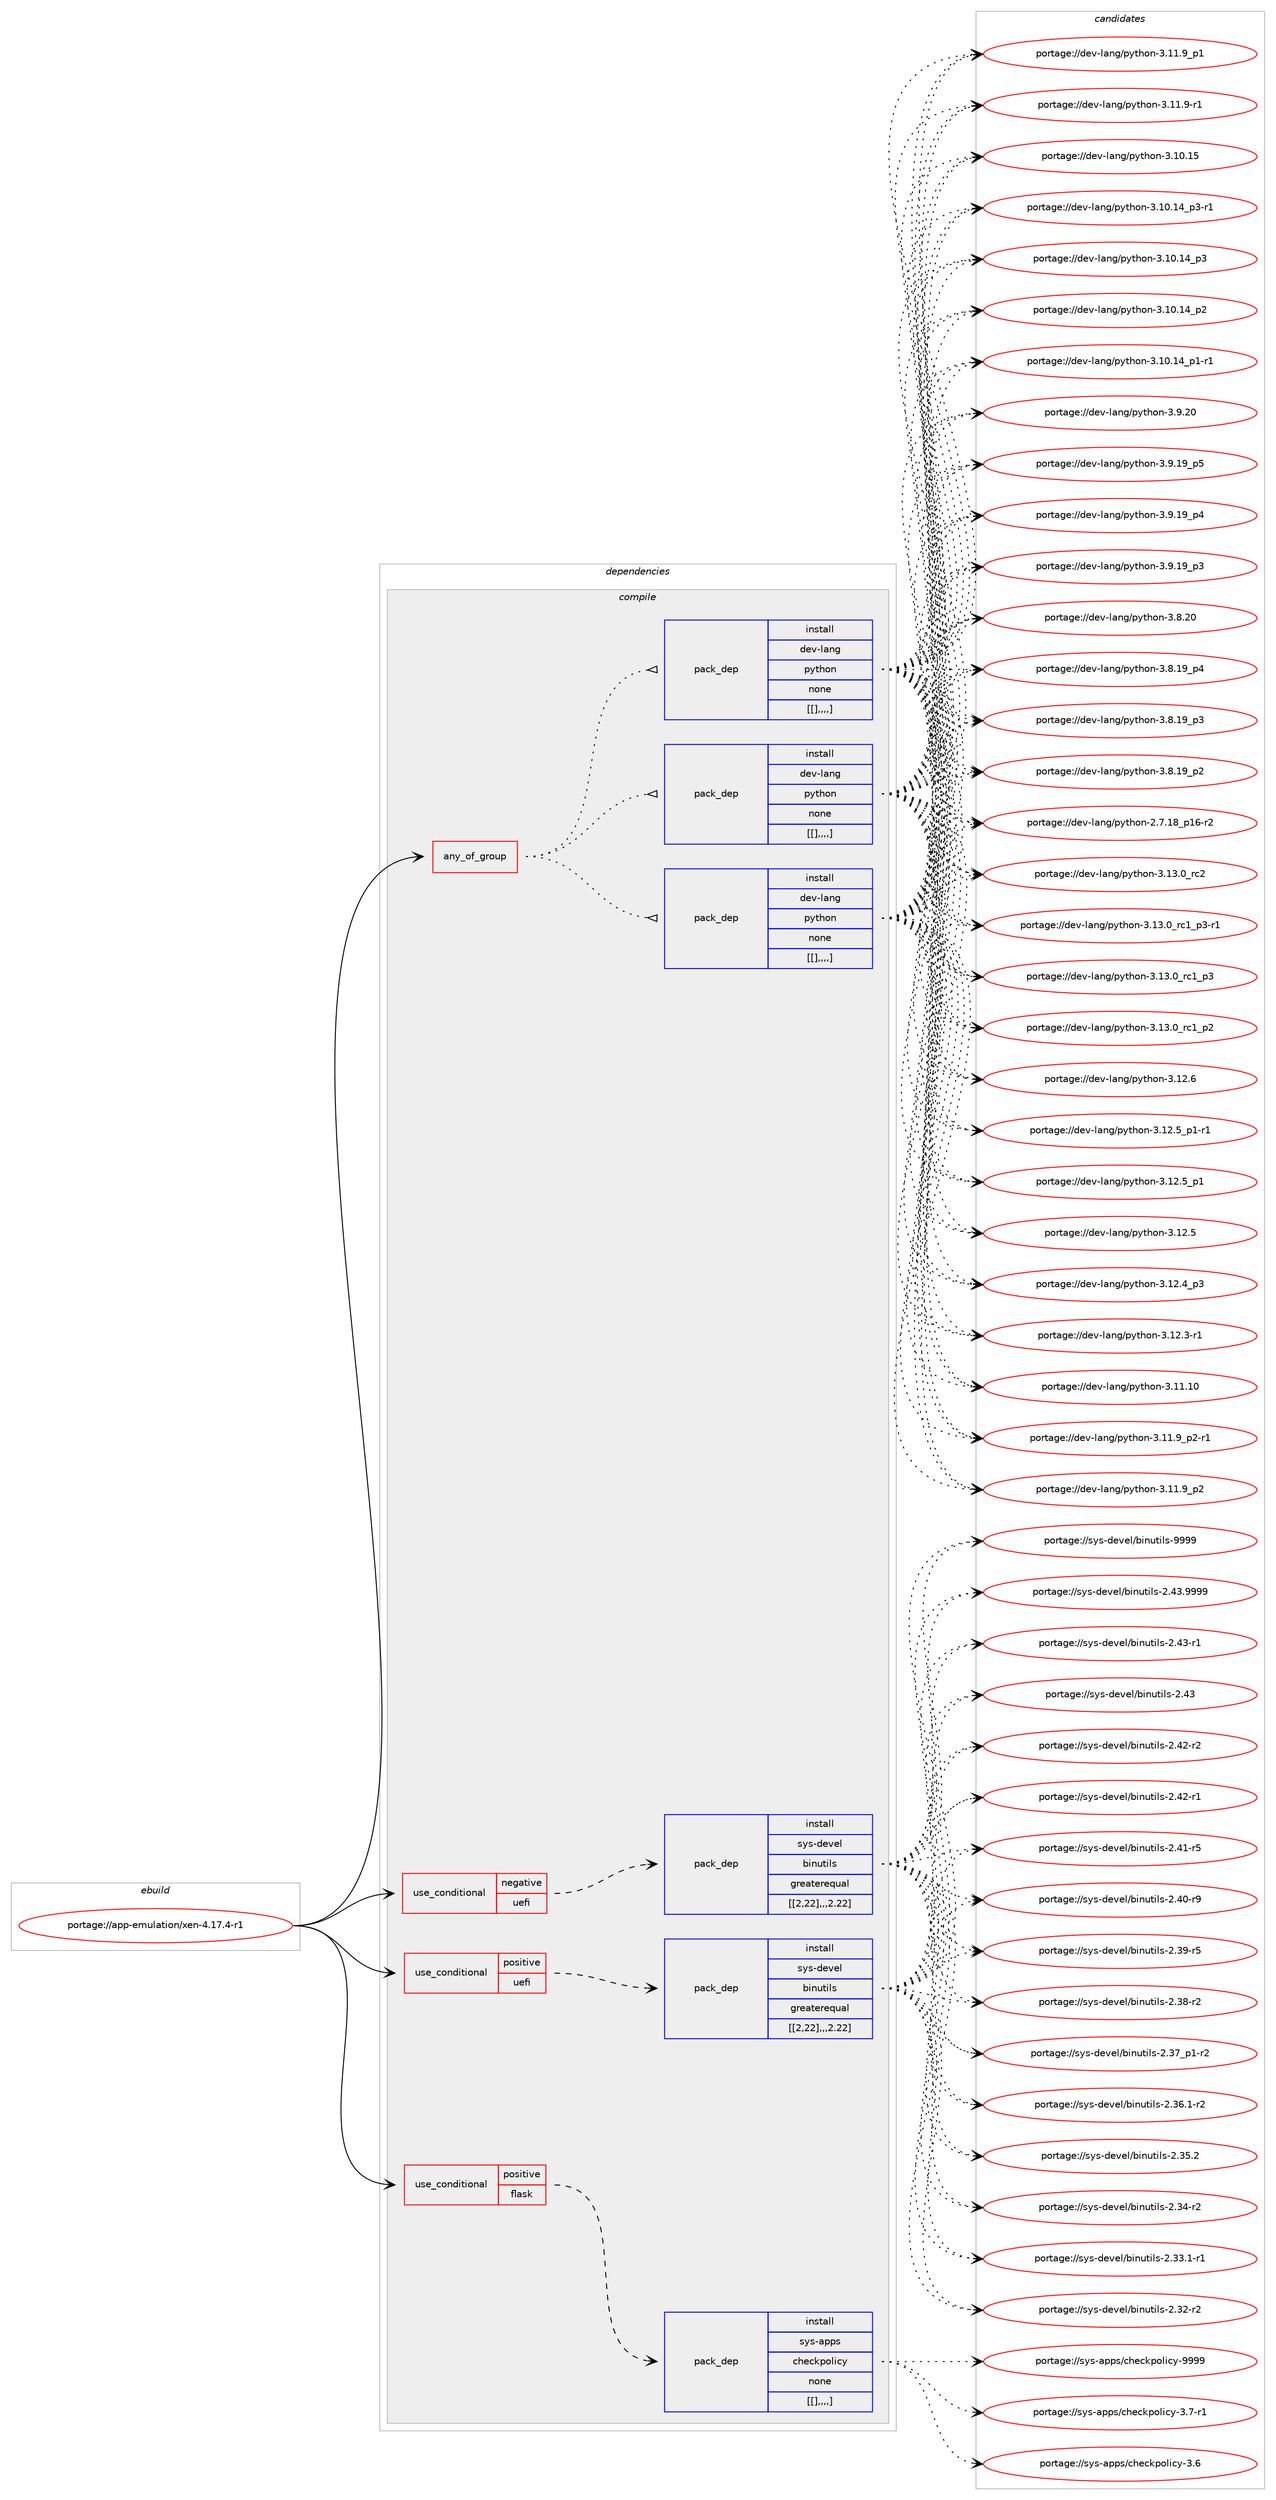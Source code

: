 digraph prolog {

# *************
# Graph options
# *************

newrank=true;
concentrate=true;
compound=true;
graph [rankdir=LR,fontname=Helvetica,fontsize=10,ranksep=1.5];#, ranksep=2.5, nodesep=0.2];
edge  [arrowhead=vee];
node  [fontname=Helvetica,fontsize=10];

# **********
# The ebuild
# **********

subgraph cluster_leftcol {
color=gray;
label=<<i>ebuild</i>>;
id [label="portage://app-emulation/xen-4.17.4-r1", color=red, width=4, href="../app-emulation/xen-4.17.4-r1.svg"];
}

# ****************
# The dependencies
# ****************

subgraph cluster_midcol {
color=gray;
label=<<i>dependencies</i>>;
subgraph cluster_compile {
fillcolor="#eeeeee";
style=filled;
label=<<i>compile</i>>;
subgraph any297 {
dependency35943 [label=<<TABLE BORDER="0" CELLBORDER="1" CELLSPACING="0" CELLPADDING="4"><TR><TD CELLPADDING="10">any_of_group</TD></TR></TABLE>>, shape=none, color=red];subgraph pack24928 {
dependency35944 [label=<<TABLE BORDER="0" CELLBORDER="1" CELLSPACING="0" CELLPADDING="4" WIDTH="220"><TR><TD ROWSPAN="6" CELLPADDING="30">pack_dep</TD></TR><TR><TD WIDTH="110">install</TD></TR><TR><TD>dev-lang</TD></TR><TR><TD>python</TD></TR><TR><TD>none</TD></TR><TR><TD>[[],,,,]</TD></TR></TABLE>>, shape=none, color=blue];
}
dependency35943:e -> dependency35944:w [weight=20,style="dotted",arrowhead="oinv"];
subgraph pack24929 {
dependency35945 [label=<<TABLE BORDER="0" CELLBORDER="1" CELLSPACING="0" CELLPADDING="4" WIDTH="220"><TR><TD ROWSPAN="6" CELLPADDING="30">pack_dep</TD></TR><TR><TD WIDTH="110">install</TD></TR><TR><TD>dev-lang</TD></TR><TR><TD>python</TD></TR><TR><TD>none</TD></TR><TR><TD>[[],,,,]</TD></TR></TABLE>>, shape=none, color=blue];
}
dependency35943:e -> dependency35945:w [weight=20,style="dotted",arrowhead="oinv"];
subgraph pack24930 {
dependency35946 [label=<<TABLE BORDER="0" CELLBORDER="1" CELLSPACING="0" CELLPADDING="4" WIDTH="220"><TR><TD ROWSPAN="6" CELLPADDING="30">pack_dep</TD></TR><TR><TD WIDTH="110">install</TD></TR><TR><TD>dev-lang</TD></TR><TR><TD>python</TD></TR><TR><TD>none</TD></TR><TR><TD>[[],,,,]</TD></TR></TABLE>>, shape=none, color=blue];
}
dependency35943:e -> dependency35946:w [weight=20,style="dotted",arrowhead="oinv"];
}
id:e -> dependency35943:w [weight=20,style="solid",arrowhead="vee"];
subgraph cond10655 {
dependency35947 [label=<<TABLE BORDER="0" CELLBORDER="1" CELLSPACING="0" CELLPADDING="4"><TR><TD ROWSPAN="3" CELLPADDING="10">use_conditional</TD></TR><TR><TD>negative</TD></TR><TR><TD>uefi</TD></TR></TABLE>>, shape=none, color=red];
subgraph pack24931 {
dependency35948 [label=<<TABLE BORDER="0" CELLBORDER="1" CELLSPACING="0" CELLPADDING="4" WIDTH="220"><TR><TD ROWSPAN="6" CELLPADDING="30">pack_dep</TD></TR><TR><TD WIDTH="110">install</TD></TR><TR><TD>sys-devel</TD></TR><TR><TD>binutils</TD></TR><TR><TD>greaterequal</TD></TR><TR><TD>[[2,22],,,2.22]</TD></TR></TABLE>>, shape=none, color=blue];
}
dependency35947:e -> dependency35948:w [weight=20,style="dashed",arrowhead="vee"];
}
id:e -> dependency35947:w [weight=20,style="solid",arrowhead="vee"];
subgraph cond10656 {
dependency35949 [label=<<TABLE BORDER="0" CELLBORDER="1" CELLSPACING="0" CELLPADDING="4"><TR><TD ROWSPAN="3" CELLPADDING="10">use_conditional</TD></TR><TR><TD>positive</TD></TR><TR><TD>flask</TD></TR></TABLE>>, shape=none, color=red];
subgraph pack24932 {
dependency35950 [label=<<TABLE BORDER="0" CELLBORDER="1" CELLSPACING="0" CELLPADDING="4" WIDTH="220"><TR><TD ROWSPAN="6" CELLPADDING="30">pack_dep</TD></TR><TR><TD WIDTH="110">install</TD></TR><TR><TD>sys-apps</TD></TR><TR><TD>checkpolicy</TD></TR><TR><TD>none</TD></TR><TR><TD>[[],,,,]</TD></TR></TABLE>>, shape=none, color=blue];
}
dependency35949:e -> dependency35950:w [weight=20,style="dashed",arrowhead="vee"];
}
id:e -> dependency35949:w [weight=20,style="solid",arrowhead="vee"];
subgraph cond10657 {
dependency35951 [label=<<TABLE BORDER="0" CELLBORDER="1" CELLSPACING="0" CELLPADDING="4"><TR><TD ROWSPAN="3" CELLPADDING="10">use_conditional</TD></TR><TR><TD>positive</TD></TR><TR><TD>uefi</TD></TR></TABLE>>, shape=none, color=red];
subgraph pack24933 {
dependency35952 [label=<<TABLE BORDER="0" CELLBORDER="1" CELLSPACING="0" CELLPADDING="4" WIDTH="220"><TR><TD ROWSPAN="6" CELLPADDING="30">pack_dep</TD></TR><TR><TD WIDTH="110">install</TD></TR><TR><TD>sys-devel</TD></TR><TR><TD>binutils</TD></TR><TR><TD>greaterequal</TD></TR><TR><TD>[[2,22],,,2.22]</TD></TR></TABLE>>, shape=none, color=blue];
}
dependency35951:e -> dependency35952:w [weight=20,style="dashed",arrowhead="vee"];
}
id:e -> dependency35951:w [weight=20,style="solid",arrowhead="vee"];
}
subgraph cluster_compileandrun {
fillcolor="#eeeeee";
style=filled;
label=<<i>compile and run</i>>;
}
subgraph cluster_run {
fillcolor="#eeeeee";
style=filled;
label=<<i>run</i>>;
}
}

# **************
# The candidates
# **************

subgraph cluster_choices {
rank=same;
color=gray;
label=<<i>candidates</i>>;

subgraph choice24928 {
color=black;
nodesep=1;
choice10010111845108971101034711212111610411111045514649514648951149950 [label="portage://dev-lang/python-3.13.0_rc2", color=red, width=4,href="../dev-lang/python-3.13.0_rc2.svg"];
choice1001011184510897110103471121211161041111104551464951464895114994995112514511449 [label="portage://dev-lang/python-3.13.0_rc1_p3-r1", color=red, width=4,href="../dev-lang/python-3.13.0_rc1_p3-r1.svg"];
choice100101118451089711010347112121116104111110455146495146489511499499511251 [label="portage://dev-lang/python-3.13.0_rc1_p3", color=red, width=4,href="../dev-lang/python-3.13.0_rc1_p3.svg"];
choice100101118451089711010347112121116104111110455146495146489511499499511250 [label="portage://dev-lang/python-3.13.0_rc1_p2", color=red, width=4,href="../dev-lang/python-3.13.0_rc1_p2.svg"];
choice10010111845108971101034711212111610411111045514649504654 [label="portage://dev-lang/python-3.12.6", color=red, width=4,href="../dev-lang/python-3.12.6.svg"];
choice1001011184510897110103471121211161041111104551464950465395112494511449 [label="portage://dev-lang/python-3.12.5_p1-r1", color=red, width=4,href="../dev-lang/python-3.12.5_p1-r1.svg"];
choice100101118451089711010347112121116104111110455146495046539511249 [label="portage://dev-lang/python-3.12.5_p1", color=red, width=4,href="../dev-lang/python-3.12.5_p1.svg"];
choice10010111845108971101034711212111610411111045514649504653 [label="portage://dev-lang/python-3.12.5", color=red, width=4,href="../dev-lang/python-3.12.5.svg"];
choice100101118451089711010347112121116104111110455146495046529511251 [label="portage://dev-lang/python-3.12.4_p3", color=red, width=4,href="../dev-lang/python-3.12.4_p3.svg"];
choice100101118451089711010347112121116104111110455146495046514511449 [label="portage://dev-lang/python-3.12.3-r1", color=red, width=4,href="../dev-lang/python-3.12.3-r1.svg"];
choice1001011184510897110103471121211161041111104551464949464948 [label="portage://dev-lang/python-3.11.10", color=red, width=4,href="../dev-lang/python-3.11.10.svg"];
choice1001011184510897110103471121211161041111104551464949465795112504511449 [label="portage://dev-lang/python-3.11.9_p2-r1", color=red, width=4,href="../dev-lang/python-3.11.9_p2-r1.svg"];
choice100101118451089711010347112121116104111110455146494946579511250 [label="portage://dev-lang/python-3.11.9_p2", color=red, width=4,href="../dev-lang/python-3.11.9_p2.svg"];
choice100101118451089711010347112121116104111110455146494946579511249 [label="portage://dev-lang/python-3.11.9_p1", color=red, width=4,href="../dev-lang/python-3.11.9_p1.svg"];
choice100101118451089711010347112121116104111110455146494946574511449 [label="portage://dev-lang/python-3.11.9-r1", color=red, width=4,href="../dev-lang/python-3.11.9-r1.svg"];
choice1001011184510897110103471121211161041111104551464948464953 [label="portage://dev-lang/python-3.10.15", color=red, width=4,href="../dev-lang/python-3.10.15.svg"];
choice100101118451089711010347112121116104111110455146494846495295112514511449 [label="portage://dev-lang/python-3.10.14_p3-r1", color=red, width=4,href="../dev-lang/python-3.10.14_p3-r1.svg"];
choice10010111845108971101034711212111610411111045514649484649529511251 [label="portage://dev-lang/python-3.10.14_p3", color=red, width=4,href="../dev-lang/python-3.10.14_p3.svg"];
choice10010111845108971101034711212111610411111045514649484649529511250 [label="portage://dev-lang/python-3.10.14_p2", color=red, width=4,href="../dev-lang/python-3.10.14_p2.svg"];
choice100101118451089711010347112121116104111110455146494846495295112494511449 [label="portage://dev-lang/python-3.10.14_p1-r1", color=red, width=4,href="../dev-lang/python-3.10.14_p1-r1.svg"];
choice10010111845108971101034711212111610411111045514657465048 [label="portage://dev-lang/python-3.9.20", color=red, width=4,href="../dev-lang/python-3.9.20.svg"];
choice100101118451089711010347112121116104111110455146574649579511253 [label="portage://dev-lang/python-3.9.19_p5", color=red, width=4,href="../dev-lang/python-3.9.19_p5.svg"];
choice100101118451089711010347112121116104111110455146574649579511252 [label="portage://dev-lang/python-3.9.19_p4", color=red, width=4,href="../dev-lang/python-3.9.19_p4.svg"];
choice100101118451089711010347112121116104111110455146574649579511251 [label="portage://dev-lang/python-3.9.19_p3", color=red, width=4,href="../dev-lang/python-3.9.19_p3.svg"];
choice10010111845108971101034711212111610411111045514656465048 [label="portage://dev-lang/python-3.8.20", color=red, width=4,href="../dev-lang/python-3.8.20.svg"];
choice100101118451089711010347112121116104111110455146564649579511252 [label="portage://dev-lang/python-3.8.19_p4", color=red, width=4,href="../dev-lang/python-3.8.19_p4.svg"];
choice100101118451089711010347112121116104111110455146564649579511251 [label="portage://dev-lang/python-3.8.19_p3", color=red, width=4,href="../dev-lang/python-3.8.19_p3.svg"];
choice100101118451089711010347112121116104111110455146564649579511250 [label="portage://dev-lang/python-3.8.19_p2", color=red, width=4,href="../dev-lang/python-3.8.19_p2.svg"];
choice100101118451089711010347112121116104111110455046554649569511249544511450 [label="portage://dev-lang/python-2.7.18_p16-r2", color=red, width=4,href="../dev-lang/python-2.7.18_p16-r2.svg"];
dependency35944:e -> choice10010111845108971101034711212111610411111045514649514648951149950:w [style=dotted,weight="100"];
dependency35944:e -> choice1001011184510897110103471121211161041111104551464951464895114994995112514511449:w [style=dotted,weight="100"];
dependency35944:e -> choice100101118451089711010347112121116104111110455146495146489511499499511251:w [style=dotted,weight="100"];
dependency35944:e -> choice100101118451089711010347112121116104111110455146495146489511499499511250:w [style=dotted,weight="100"];
dependency35944:e -> choice10010111845108971101034711212111610411111045514649504654:w [style=dotted,weight="100"];
dependency35944:e -> choice1001011184510897110103471121211161041111104551464950465395112494511449:w [style=dotted,weight="100"];
dependency35944:e -> choice100101118451089711010347112121116104111110455146495046539511249:w [style=dotted,weight="100"];
dependency35944:e -> choice10010111845108971101034711212111610411111045514649504653:w [style=dotted,weight="100"];
dependency35944:e -> choice100101118451089711010347112121116104111110455146495046529511251:w [style=dotted,weight="100"];
dependency35944:e -> choice100101118451089711010347112121116104111110455146495046514511449:w [style=dotted,weight="100"];
dependency35944:e -> choice1001011184510897110103471121211161041111104551464949464948:w [style=dotted,weight="100"];
dependency35944:e -> choice1001011184510897110103471121211161041111104551464949465795112504511449:w [style=dotted,weight="100"];
dependency35944:e -> choice100101118451089711010347112121116104111110455146494946579511250:w [style=dotted,weight="100"];
dependency35944:e -> choice100101118451089711010347112121116104111110455146494946579511249:w [style=dotted,weight="100"];
dependency35944:e -> choice100101118451089711010347112121116104111110455146494946574511449:w [style=dotted,weight="100"];
dependency35944:e -> choice1001011184510897110103471121211161041111104551464948464953:w [style=dotted,weight="100"];
dependency35944:e -> choice100101118451089711010347112121116104111110455146494846495295112514511449:w [style=dotted,weight="100"];
dependency35944:e -> choice10010111845108971101034711212111610411111045514649484649529511251:w [style=dotted,weight="100"];
dependency35944:e -> choice10010111845108971101034711212111610411111045514649484649529511250:w [style=dotted,weight="100"];
dependency35944:e -> choice100101118451089711010347112121116104111110455146494846495295112494511449:w [style=dotted,weight="100"];
dependency35944:e -> choice10010111845108971101034711212111610411111045514657465048:w [style=dotted,weight="100"];
dependency35944:e -> choice100101118451089711010347112121116104111110455146574649579511253:w [style=dotted,weight="100"];
dependency35944:e -> choice100101118451089711010347112121116104111110455146574649579511252:w [style=dotted,weight="100"];
dependency35944:e -> choice100101118451089711010347112121116104111110455146574649579511251:w [style=dotted,weight="100"];
dependency35944:e -> choice10010111845108971101034711212111610411111045514656465048:w [style=dotted,weight="100"];
dependency35944:e -> choice100101118451089711010347112121116104111110455146564649579511252:w [style=dotted,weight="100"];
dependency35944:e -> choice100101118451089711010347112121116104111110455146564649579511251:w [style=dotted,weight="100"];
dependency35944:e -> choice100101118451089711010347112121116104111110455146564649579511250:w [style=dotted,weight="100"];
dependency35944:e -> choice100101118451089711010347112121116104111110455046554649569511249544511450:w [style=dotted,weight="100"];
}
subgraph choice24929 {
color=black;
nodesep=1;
choice10010111845108971101034711212111610411111045514649514648951149950 [label="portage://dev-lang/python-3.13.0_rc2", color=red, width=4,href="../dev-lang/python-3.13.0_rc2.svg"];
choice1001011184510897110103471121211161041111104551464951464895114994995112514511449 [label="portage://dev-lang/python-3.13.0_rc1_p3-r1", color=red, width=4,href="../dev-lang/python-3.13.0_rc1_p3-r1.svg"];
choice100101118451089711010347112121116104111110455146495146489511499499511251 [label="portage://dev-lang/python-3.13.0_rc1_p3", color=red, width=4,href="../dev-lang/python-3.13.0_rc1_p3.svg"];
choice100101118451089711010347112121116104111110455146495146489511499499511250 [label="portage://dev-lang/python-3.13.0_rc1_p2", color=red, width=4,href="../dev-lang/python-3.13.0_rc1_p2.svg"];
choice10010111845108971101034711212111610411111045514649504654 [label="portage://dev-lang/python-3.12.6", color=red, width=4,href="../dev-lang/python-3.12.6.svg"];
choice1001011184510897110103471121211161041111104551464950465395112494511449 [label="portage://dev-lang/python-3.12.5_p1-r1", color=red, width=4,href="../dev-lang/python-3.12.5_p1-r1.svg"];
choice100101118451089711010347112121116104111110455146495046539511249 [label="portage://dev-lang/python-3.12.5_p1", color=red, width=4,href="../dev-lang/python-3.12.5_p1.svg"];
choice10010111845108971101034711212111610411111045514649504653 [label="portage://dev-lang/python-3.12.5", color=red, width=4,href="../dev-lang/python-3.12.5.svg"];
choice100101118451089711010347112121116104111110455146495046529511251 [label="portage://dev-lang/python-3.12.4_p3", color=red, width=4,href="../dev-lang/python-3.12.4_p3.svg"];
choice100101118451089711010347112121116104111110455146495046514511449 [label="portage://dev-lang/python-3.12.3-r1", color=red, width=4,href="../dev-lang/python-3.12.3-r1.svg"];
choice1001011184510897110103471121211161041111104551464949464948 [label="portage://dev-lang/python-3.11.10", color=red, width=4,href="../dev-lang/python-3.11.10.svg"];
choice1001011184510897110103471121211161041111104551464949465795112504511449 [label="portage://dev-lang/python-3.11.9_p2-r1", color=red, width=4,href="../dev-lang/python-3.11.9_p2-r1.svg"];
choice100101118451089711010347112121116104111110455146494946579511250 [label="portage://dev-lang/python-3.11.9_p2", color=red, width=4,href="../dev-lang/python-3.11.9_p2.svg"];
choice100101118451089711010347112121116104111110455146494946579511249 [label="portage://dev-lang/python-3.11.9_p1", color=red, width=4,href="../dev-lang/python-3.11.9_p1.svg"];
choice100101118451089711010347112121116104111110455146494946574511449 [label="portage://dev-lang/python-3.11.9-r1", color=red, width=4,href="../dev-lang/python-3.11.9-r1.svg"];
choice1001011184510897110103471121211161041111104551464948464953 [label="portage://dev-lang/python-3.10.15", color=red, width=4,href="../dev-lang/python-3.10.15.svg"];
choice100101118451089711010347112121116104111110455146494846495295112514511449 [label="portage://dev-lang/python-3.10.14_p3-r1", color=red, width=4,href="../dev-lang/python-3.10.14_p3-r1.svg"];
choice10010111845108971101034711212111610411111045514649484649529511251 [label="portage://dev-lang/python-3.10.14_p3", color=red, width=4,href="../dev-lang/python-3.10.14_p3.svg"];
choice10010111845108971101034711212111610411111045514649484649529511250 [label="portage://dev-lang/python-3.10.14_p2", color=red, width=4,href="../dev-lang/python-3.10.14_p2.svg"];
choice100101118451089711010347112121116104111110455146494846495295112494511449 [label="portage://dev-lang/python-3.10.14_p1-r1", color=red, width=4,href="../dev-lang/python-3.10.14_p1-r1.svg"];
choice10010111845108971101034711212111610411111045514657465048 [label="portage://dev-lang/python-3.9.20", color=red, width=4,href="../dev-lang/python-3.9.20.svg"];
choice100101118451089711010347112121116104111110455146574649579511253 [label="portage://dev-lang/python-3.9.19_p5", color=red, width=4,href="../dev-lang/python-3.9.19_p5.svg"];
choice100101118451089711010347112121116104111110455146574649579511252 [label="portage://dev-lang/python-3.9.19_p4", color=red, width=4,href="../dev-lang/python-3.9.19_p4.svg"];
choice100101118451089711010347112121116104111110455146574649579511251 [label="portage://dev-lang/python-3.9.19_p3", color=red, width=4,href="../dev-lang/python-3.9.19_p3.svg"];
choice10010111845108971101034711212111610411111045514656465048 [label="portage://dev-lang/python-3.8.20", color=red, width=4,href="../dev-lang/python-3.8.20.svg"];
choice100101118451089711010347112121116104111110455146564649579511252 [label="portage://dev-lang/python-3.8.19_p4", color=red, width=4,href="../dev-lang/python-3.8.19_p4.svg"];
choice100101118451089711010347112121116104111110455146564649579511251 [label="portage://dev-lang/python-3.8.19_p3", color=red, width=4,href="../dev-lang/python-3.8.19_p3.svg"];
choice100101118451089711010347112121116104111110455146564649579511250 [label="portage://dev-lang/python-3.8.19_p2", color=red, width=4,href="../dev-lang/python-3.8.19_p2.svg"];
choice100101118451089711010347112121116104111110455046554649569511249544511450 [label="portage://dev-lang/python-2.7.18_p16-r2", color=red, width=4,href="../dev-lang/python-2.7.18_p16-r2.svg"];
dependency35945:e -> choice10010111845108971101034711212111610411111045514649514648951149950:w [style=dotted,weight="100"];
dependency35945:e -> choice1001011184510897110103471121211161041111104551464951464895114994995112514511449:w [style=dotted,weight="100"];
dependency35945:e -> choice100101118451089711010347112121116104111110455146495146489511499499511251:w [style=dotted,weight="100"];
dependency35945:e -> choice100101118451089711010347112121116104111110455146495146489511499499511250:w [style=dotted,weight="100"];
dependency35945:e -> choice10010111845108971101034711212111610411111045514649504654:w [style=dotted,weight="100"];
dependency35945:e -> choice1001011184510897110103471121211161041111104551464950465395112494511449:w [style=dotted,weight="100"];
dependency35945:e -> choice100101118451089711010347112121116104111110455146495046539511249:w [style=dotted,weight="100"];
dependency35945:e -> choice10010111845108971101034711212111610411111045514649504653:w [style=dotted,weight="100"];
dependency35945:e -> choice100101118451089711010347112121116104111110455146495046529511251:w [style=dotted,weight="100"];
dependency35945:e -> choice100101118451089711010347112121116104111110455146495046514511449:w [style=dotted,weight="100"];
dependency35945:e -> choice1001011184510897110103471121211161041111104551464949464948:w [style=dotted,weight="100"];
dependency35945:e -> choice1001011184510897110103471121211161041111104551464949465795112504511449:w [style=dotted,weight="100"];
dependency35945:e -> choice100101118451089711010347112121116104111110455146494946579511250:w [style=dotted,weight="100"];
dependency35945:e -> choice100101118451089711010347112121116104111110455146494946579511249:w [style=dotted,weight="100"];
dependency35945:e -> choice100101118451089711010347112121116104111110455146494946574511449:w [style=dotted,weight="100"];
dependency35945:e -> choice1001011184510897110103471121211161041111104551464948464953:w [style=dotted,weight="100"];
dependency35945:e -> choice100101118451089711010347112121116104111110455146494846495295112514511449:w [style=dotted,weight="100"];
dependency35945:e -> choice10010111845108971101034711212111610411111045514649484649529511251:w [style=dotted,weight="100"];
dependency35945:e -> choice10010111845108971101034711212111610411111045514649484649529511250:w [style=dotted,weight="100"];
dependency35945:e -> choice100101118451089711010347112121116104111110455146494846495295112494511449:w [style=dotted,weight="100"];
dependency35945:e -> choice10010111845108971101034711212111610411111045514657465048:w [style=dotted,weight="100"];
dependency35945:e -> choice100101118451089711010347112121116104111110455146574649579511253:w [style=dotted,weight="100"];
dependency35945:e -> choice100101118451089711010347112121116104111110455146574649579511252:w [style=dotted,weight="100"];
dependency35945:e -> choice100101118451089711010347112121116104111110455146574649579511251:w [style=dotted,weight="100"];
dependency35945:e -> choice10010111845108971101034711212111610411111045514656465048:w [style=dotted,weight="100"];
dependency35945:e -> choice100101118451089711010347112121116104111110455146564649579511252:w [style=dotted,weight="100"];
dependency35945:e -> choice100101118451089711010347112121116104111110455146564649579511251:w [style=dotted,weight="100"];
dependency35945:e -> choice100101118451089711010347112121116104111110455146564649579511250:w [style=dotted,weight="100"];
dependency35945:e -> choice100101118451089711010347112121116104111110455046554649569511249544511450:w [style=dotted,weight="100"];
}
subgraph choice24930 {
color=black;
nodesep=1;
choice10010111845108971101034711212111610411111045514649514648951149950 [label="portage://dev-lang/python-3.13.0_rc2", color=red, width=4,href="../dev-lang/python-3.13.0_rc2.svg"];
choice1001011184510897110103471121211161041111104551464951464895114994995112514511449 [label="portage://dev-lang/python-3.13.0_rc1_p3-r1", color=red, width=4,href="../dev-lang/python-3.13.0_rc1_p3-r1.svg"];
choice100101118451089711010347112121116104111110455146495146489511499499511251 [label="portage://dev-lang/python-3.13.0_rc1_p3", color=red, width=4,href="../dev-lang/python-3.13.0_rc1_p3.svg"];
choice100101118451089711010347112121116104111110455146495146489511499499511250 [label="portage://dev-lang/python-3.13.0_rc1_p2", color=red, width=4,href="../dev-lang/python-3.13.0_rc1_p2.svg"];
choice10010111845108971101034711212111610411111045514649504654 [label="portage://dev-lang/python-3.12.6", color=red, width=4,href="../dev-lang/python-3.12.6.svg"];
choice1001011184510897110103471121211161041111104551464950465395112494511449 [label="portage://dev-lang/python-3.12.5_p1-r1", color=red, width=4,href="../dev-lang/python-3.12.5_p1-r1.svg"];
choice100101118451089711010347112121116104111110455146495046539511249 [label="portage://dev-lang/python-3.12.5_p1", color=red, width=4,href="../dev-lang/python-3.12.5_p1.svg"];
choice10010111845108971101034711212111610411111045514649504653 [label="portage://dev-lang/python-3.12.5", color=red, width=4,href="../dev-lang/python-3.12.5.svg"];
choice100101118451089711010347112121116104111110455146495046529511251 [label="portage://dev-lang/python-3.12.4_p3", color=red, width=4,href="../dev-lang/python-3.12.4_p3.svg"];
choice100101118451089711010347112121116104111110455146495046514511449 [label="portage://dev-lang/python-3.12.3-r1", color=red, width=4,href="../dev-lang/python-3.12.3-r1.svg"];
choice1001011184510897110103471121211161041111104551464949464948 [label="portage://dev-lang/python-3.11.10", color=red, width=4,href="../dev-lang/python-3.11.10.svg"];
choice1001011184510897110103471121211161041111104551464949465795112504511449 [label="portage://dev-lang/python-3.11.9_p2-r1", color=red, width=4,href="../dev-lang/python-3.11.9_p2-r1.svg"];
choice100101118451089711010347112121116104111110455146494946579511250 [label="portage://dev-lang/python-3.11.9_p2", color=red, width=4,href="../dev-lang/python-3.11.9_p2.svg"];
choice100101118451089711010347112121116104111110455146494946579511249 [label="portage://dev-lang/python-3.11.9_p1", color=red, width=4,href="../dev-lang/python-3.11.9_p1.svg"];
choice100101118451089711010347112121116104111110455146494946574511449 [label="portage://dev-lang/python-3.11.9-r1", color=red, width=4,href="../dev-lang/python-3.11.9-r1.svg"];
choice1001011184510897110103471121211161041111104551464948464953 [label="portage://dev-lang/python-3.10.15", color=red, width=4,href="../dev-lang/python-3.10.15.svg"];
choice100101118451089711010347112121116104111110455146494846495295112514511449 [label="portage://dev-lang/python-3.10.14_p3-r1", color=red, width=4,href="../dev-lang/python-3.10.14_p3-r1.svg"];
choice10010111845108971101034711212111610411111045514649484649529511251 [label="portage://dev-lang/python-3.10.14_p3", color=red, width=4,href="../dev-lang/python-3.10.14_p3.svg"];
choice10010111845108971101034711212111610411111045514649484649529511250 [label="portage://dev-lang/python-3.10.14_p2", color=red, width=4,href="../dev-lang/python-3.10.14_p2.svg"];
choice100101118451089711010347112121116104111110455146494846495295112494511449 [label="portage://dev-lang/python-3.10.14_p1-r1", color=red, width=4,href="../dev-lang/python-3.10.14_p1-r1.svg"];
choice10010111845108971101034711212111610411111045514657465048 [label="portage://dev-lang/python-3.9.20", color=red, width=4,href="../dev-lang/python-3.9.20.svg"];
choice100101118451089711010347112121116104111110455146574649579511253 [label="portage://dev-lang/python-3.9.19_p5", color=red, width=4,href="../dev-lang/python-3.9.19_p5.svg"];
choice100101118451089711010347112121116104111110455146574649579511252 [label="portage://dev-lang/python-3.9.19_p4", color=red, width=4,href="../dev-lang/python-3.9.19_p4.svg"];
choice100101118451089711010347112121116104111110455146574649579511251 [label="portage://dev-lang/python-3.9.19_p3", color=red, width=4,href="../dev-lang/python-3.9.19_p3.svg"];
choice10010111845108971101034711212111610411111045514656465048 [label="portage://dev-lang/python-3.8.20", color=red, width=4,href="../dev-lang/python-3.8.20.svg"];
choice100101118451089711010347112121116104111110455146564649579511252 [label="portage://dev-lang/python-3.8.19_p4", color=red, width=4,href="../dev-lang/python-3.8.19_p4.svg"];
choice100101118451089711010347112121116104111110455146564649579511251 [label="portage://dev-lang/python-3.8.19_p3", color=red, width=4,href="../dev-lang/python-3.8.19_p3.svg"];
choice100101118451089711010347112121116104111110455146564649579511250 [label="portage://dev-lang/python-3.8.19_p2", color=red, width=4,href="../dev-lang/python-3.8.19_p2.svg"];
choice100101118451089711010347112121116104111110455046554649569511249544511450 [label="portage://dev-lang/python-2.7.18_p16-r2", color=red, width=4,href="../dev-lang/python-2.7.18_p16-r2.svg"];
dependency35946:e -> choice10010111845108971101034711212111610411111045514649514648951149950:w [style=dotted,weight="100"];
dependency35946:e -> choice1001011184510897110103471121211161041111104551464951464895114994995112514511449:w [style=dotted,weight="100"];
dependency35946:e -> choice100101118451089711010347112121116104111110455146495146489511499499511251:w [style=dotted,weight="100"];
dependency35946:e -> choice100101118451089711010347112121116104111110455146495146489511499499511250:w [style=dotted,weight="100"];
dependency35946:e -> choice10010111845108971101034711212111610411111045514649504654:w [style=dotted,weight="100"];
dependency35946:e -> choice1001011184510897110103471121211161041111104551464950465395112494511449:w [style=dotted,weight="100"];
dependency35946:e -> choice100101118451089711010347112121116104111110455146495046539511249:w [style=dotted,weight="100"];
dependency35946:e -> choice10010111845108971101034711212111610411111045514649504653:w [style=dotted,weight="100"];
dependency35946:e -> choice100101118451089711010347112121116104111110455146495046529511251:w [style=dotted,weight="100"];
dependency35946:e -> choice100101118451089711010347112121116104111110455146495046514511449:w [style=dotted,weight="100"];
dependency35946:e -> choice1001011184510897110103471121211161041111104551464949464948:w [style=dotted,weight="100"];
dependency35946:e -> choice1001011184510897110103471121211161041111104551464949465795112504511449:w [style=dotted,weight="100"];
dependency35946:e -> choice100101118451089711010347112121116104111110455146494946579511250:w [style=dotted,weight="100"];
dependency35946:e -> choice100101118451089711010347112121116104111110455146494946579511249:w [style=dotted,weight="100"];
dependency35946:e -> choice100101118451089711010347112121116104111110455146494946574511449:w [style=dotted,weight="100"];
dependency35946:e -> choice1001011184510897110103471121211161041111104551464948464953:w [style=dotted,weight="100"];
dependency35946:e -> choice100101118451089711010347112121116104111110455146494846495295112514511449:w [style=dotted,weight="100"];
dependency35946:e -> choice10010111845108971101034711212111610411111045514649484649529511251:w [style=dotted,weight="100"];
dependency35946:e -> choice10010111845108971101034711212111610411111045514649484649529511250:w [style=dotted,weight="100"];
dependency35946:e -> choice100101118451089711010347112121116104111110455146494846495295112494511449:w [style=dotted,weight="100"];
dependency35946:e -> choice10010111845108971101034711212111610411111045514657465048:w [style=dotted,weight="100"];
dependency35946:e -> choice100101118451089711010347112121116104111110455146574649579511253:w [style=dotted,weight="100"];
dependency35946:e -> choice100101118451089711010347112121116104111110455146574649579511252:w [style=dotted,weight="100"];
dependency35946:e -> choice100101118451089711010347112121116104111110455146574649579511251:w [style=dotted,weight="100"];
dependency35946:e -> choice10010111845108971101034711212111610411111045514656465048:w [style=dotted,weight="100"];
dependency35946:e -> choice100101118451089711010347112121116104111110455146564649579511252:w [style=dotted,weight="100"];
dependency35946:e -> choice100101118451089711010347112121116104111110455146564649579511251:w [style=dotted,weight="100"];
dependency35946:e -> choice100101118451089711010347112121116104111110455146564649579511250:w [style=dotted,weight="100"];
dependency35946:e -> choice100101118451089711010347112121116104111110455046554649569511249544511450:w [style=dotted,weight="100"];
}
subgraph choice24931 {
color=black;
nodesep=1;
choice1151211154510010111810110847981051101171161051081154557575757 [label="portage://sys-devel/binutils-9999", color=red, width=4,href="../sys-devel/binutils-9999.svg"];
choice11512111545100101118101108479810511011711610510811545504652514657575757 [label="portage://sys-devel/binutils-2.43.9999", color=red, width=4,href="../sys-devel/binutils-2.43.9999.svg"];
choice11512111545100101118101108479810511011711610510811545504652514511449 [label="portage://sys-devel/binutils-2.43-r1", color=red, width=4,href="../sys-devel/binutils-2.43-r1.svg"];
choice1151211154510010111810110847981051101171161051081154550465251 [label="portage://sys-devel/binutils-2.43", color=red, width=4,href="../sys-devel/binutils-2.43.svg"];
choice11512111545100101118101108479810511011711610510811545504652504511450 [label="portage://sys-devel/binutils-2.42-r2", color=red, width=4,href="../sys-devel/binutils-2.42-r2.svg"];
choice11512111545100101118101108479810511011711610510811545504652504511449 [label="portage://sys-devel/binutils-2.42-r1", color=red, width=4,href="../sys-devel/binutils-2.42-r1.svg"];
choice11512111545100101118101108479810511011711610510811545504652494511453 [label="portage://sys-devel/binutils-2.41-r5", color=red, width=4,href="../sys-devel/binutils-2.41-r5.svg"];
choice11512111545100101118101108479810511011711610510811545504652484511457 [label="portage://sys-devel/binutils-2.40-r9", color=red, width=4,href="../sys-devel/binutils-2.40-r9.svg"];
choice11512111545100101118101108479810511011711610510811545504651574511453 [label="portage://sys-devel/binutils-2.39-r5", color=red, width=4,href="../sys-devel/binutils-2.39-r5.svg"];
choice11512111545100101118101108479810511011711610510811545504651564511450 [label="portage://sys-devel/binutils-2.38-r2", color=red, width=4,href="../sys-devel/binutils-2.38-r2.svg"];
choice115121115451001011181011084798105110117116105108115455046515595112494511450 [label="portage://sys-devel/binutils-2.37_p1-r2", color=red, width=4,href="../sys-devel/binutils-2.37_p1-r2.svg"];
choice115121115451001011181011084798105110117116105108115455046515446494511450 [label="portage://sys-devel/binutils-2.36.1-r2", color=red, width=4,href="../sys-devel/binutils-2.36.1-r2.svg"];
choice11512111545100101118101108479810511011711610510811545504651534650 [label="portage://sys-devel/binutils-2.35.2", color=red, width=4,href="../sys-devel/binutils-2.35.2.svg"];
choice11512111545100101118101108479810511011711610510811545504651524511450 [label="portage://sys-devel/binutils-2.34-r2", color=red, width=4,href="../sys-devel/binutils-2.34-r2.svg"];
choice115121115451001011181011084798105110117116105108115455046515146494511449 [label="portage://sys-devel/binutils-2.33.1-r1", color=red, width=4,href="../sys-devel/binutils-2.33.1-r1.svg"];
choice11512111545100101118101108479810511011711610510811545504651504511450 [label="portage://sys-devel/binutils-2.32-r2", color=red, width=4,href="../sys-devel/binutils-2.32-r2.svg"];
dependency35948:e -> choice1151211154510010111810110847981051101171161051081154557575757:w [style=dotted,weight="100"];
dependency35948:e -> choice11512111545100101118101108479810511011711610510811545504652514657575757:w [style=dotted,weight="100"];
dependency35948:e -> choice11512111545100101118101108479810511011711610510811545504652514511449:w [style=dotted,weight="100"];
dependency35948:e -> choice1151211154510010111810110847981051101171161051081154550465251:w [style=dotted,weight="100"];
dependency35948:e -> choice11512111545100101118101108479810511011711610510811545504652504511450:w [style=dotted,weight="100"];
dependency35948:e -> choice11512111545100101118101108479810511011711610510811545504652504511449:w [style=dotted,weight="100"];
dependency35948:e -> choice11512111545100101118101108479810511011711610510811545504652494511453:w [style=dotted,weight="100"];
dependency35948:e -> choice11512111545100101118101108479810511011711610510811545504652484511457:w [style=dotted,weight="100"];
dependency35948:e -> choice11512111545100101118101108479810511011711610510811545504651574511453:w [style=dotted,weight="100"];
dependency35948:e -> choice11512111545100101118101108479810511011711610510811545504651564511450:w [style=dotted,weight="100"];
dependency35948:e -> choice115121115451001011181011084798105110117116105108115455046515595112494511450:w [style=dotted,weight="100"];
dependency35948:e -> choice115121115451001011181011084798105110117116105108115455046515446494511450:w [style=dotted,weight="100"];
dependency35948:e -> choice11512111545100101118101108479810511011711610510811545504651534650:w [style=dotted,weight="100"];
dependency35948:e -> choice11512111545100101118101108479810511011711610510811545504651524511450:w [style=dotted,weight="100"];
dependency35948:e -> choice115121115451001011181011084798105110117116105108115455046515146494511449:w [style=dotted,weight="100"];
dependency35948:e -> choice11512111545100101118101108479810511011711610510811545504651504511450:w [style=dotted,weight="100"];
}
subgraph choice24932 {
color=black;
nodesep=1;
choice1151211154597112112115479910410199107112111108105991214557575757 [label="portage://sys-apps/checkpolicy-9999", color=red, width=4,href="../sys-apps/checkpolicy-9999.svg"];
choice115121115459711211211547991041019910711211110810599121455146554511449 [label="portage://sys-apps/checkpolicy-3.7-r1", color=red, width=4,href="../sys-apps/checkpolicy-3.7-r1.svg"];
choice11512111545971121121154799104101991071121111081059912145514654 [label="portage://sys-apps/checkpolicy-3.6", color=red, width=4,href="../sys-apps/checkpolicy-3.6.svg"];
dependency35950:e -> choice1151211154597112112115479910410199107112111108105991214557575757:w [style=dotted,weight="100"];
dependency35950:e -> choice115121115459711211211547991041019910711211110810599121455146554511449:w [style=dotted,weight="100"];
dependency35950:e -> choice11512111545971121121154799104101991071121111081059912145514654:w [style=dotted,weight="100"];
}
subgraph choice24933 {
color=black;
nodesep=1;
choice1151211154510010111810110847981051101171161051081154557575757 [label="portage://sys-devel/binutils-9999", color=red, width=4,href="../sys-devel/binutils-9999.svg"];
choice11512111545100101118101108479810511011711610510811545504652514657575757 [label="portage://sys-devel/binutils-2.43.9999", color=red, width=4,href="../sys-devel/binutils-2.43.9999.svg"];
choice11512111545100101118101108479810511011711610510811545504652514511449 [label="portage://sys-devel/binutils-2.43-r1", color=red, width=4,href="../sys-devel/binutils-2.43-r1.svg"];
choice1151211154510010111810110847981051101171161051081154550465251 [label="portage://sys-devel/binutils-2.43", color=red, width=4,href="../sys-devel/binutils-2.43.svg"];
choice11512111545100101118101108479810511011711610510811545504652504511450 [label="portage://sys-devel/binutils-2.42-r2", color=red, width=4,href="../sys-devel/binutils-2.42-r2.svg"];
choice11512111545100101118101108479810511011711610510811545504652504511449 [label="portage://sys-devel/binutils-2.42-r1", color=red, width=4,href="../sys-devel/binutils-2.42-r1.svg"];
choice11512111545100101118101108479810511011711610510811545504652494511453 [label="portage://sys-devel/binutils-2.41-r5", color=red, width=4,href="../sys-devel/binutils-2.41-r5.svg"];
choice11512111545100101118101108479810511011711610510811545504652484511457 [label="portage://sys-devel/binutils-2.40-r9", color=red, width=4,href="../sys-devel/binutils-2.40-r9.svg"];
choice11512111545100101118101108479810511011711610510811545504651574511453 [label="portage://sys-devel/binutils-2.39-r5", color=red, width=4,href="../sys-devel/binutils-2.39-r5.svg"];
choice11512111545100101118101108479810511011711610510811545504651564511450 [label="portage://sys-devel/binutils-2.38-r2", color=red, width=4,href="../sys-devel/binutils-2.38-r2.svg"];
choice115121115451001011181011084798105110117116105108115455046515595112494511450 [label="portage://sys-devel/binutils-2.37_p1-r2", color=red, width=4,href="../sys-devel/binutils-2.37_p1-r2.svg"];
choice115121115451001011181011084798105110117116105108115455046515446494511450 [label="portage://sys-devel/binutils-2.36.1-r2", color=red, width=4,href="../sys-devel/binutils-2.36.1-r2.svg"];
choice11512111545100101118101108479810511011711610510811545504651534650 [label="portage://sys-devel/binutils-2.35.2", color=red, width=4,href="../sys-devel/binutils-2.35.2.svg"];
choice11512111545100101118101108479810511011711610510811545504651524511450 [label="portage://sys-devel/binutils-2.34-r2", color=red, width=4,href="../sys-devel/binutils-2.34-r2.svg"];
choice115121115451001011181011084798105110117116105108115455046515146494511449 [label="portage://sys-devel/binutils-2.33.1-r1", color=red, width=4,href="../sys-devel/binutils-2.33.1-r1.svg"];
choice11512111545100101118101108479810511011711610510811545504651504511450 [label="portage://sys-devel/binutils-2.32-r2", color=red, width=4,href="../sys-devel/binutils-2.32-r2.svg"];
dependency35952:e -> choice1151211154510010111810110847981051101171161051081154557575757:w [style=dotted,weight="100"];
dependency35952:e -> choice11512111545100101118101108479810511011711610510811545504652514657575757:w [style=dotted,weight="100"];
dependency35952:e -> choice11512111545100101118101108479810511011711610510811545504652514511449:w [style=dotted,weight="100"];
dependency35952:e -> choice1151211154510010111810110847981051101171161051081154550465251:w [style=dotted,weight="100"];
dependency35952:e -> choice11512111545100101118101108479810511011711610510811545504652504511450:w [style=dotted,weight="100"];
dependency35952:e -> choice11512111545100101118101108479810511011711610510811545504652504511449:w [style=dotted,weight="100"];
dependency35952:e -> choice11512111545100101118101108479810511011711610510811545504652494511453:w [style=dotted,weight="100"];
dependency35952:e -> choice11512111545100101118101108479810511011711610510811545504652484511457:w [style=dotted,weight="100"];
dependency35952:e -> choice11512111545100101118101108479810511011711610510811545504651574511453:w [style=dotted,weight="100"];
dependency35952:e -> choice11512111545100101118101108479810511011711610510811545504651564511450:w [style=dotted,weight="100"];
dependency35952:e -> choice115121115451001011181011084798105110117116105108115455046515595112494511450:w [style=dotted,weight="100"];
dependency35952:e -> choice115121115451001011181011084798105110117116105108115455046515446494511450:w [style=dotted,weight="100"];
dependency35952:e -> choice11512111545100101118101108479810511011711610510811545504651534650:w [style=dotted,weight="100"];
dependency35952:e -> choice11512111545100101118101108479810511011711610510811545504651524511450:w [style=dotted,weight="100"];
dependency35952:e -> choice115121115451001011181011084798105110117116105108115455046515146494511449:w [style=dotted,weight="100"];
dependency35952:e -> choice11512111545100101118101108479810511011711610510811545504651504511450:w [style=dotted,weight="100"];
}
}

}
